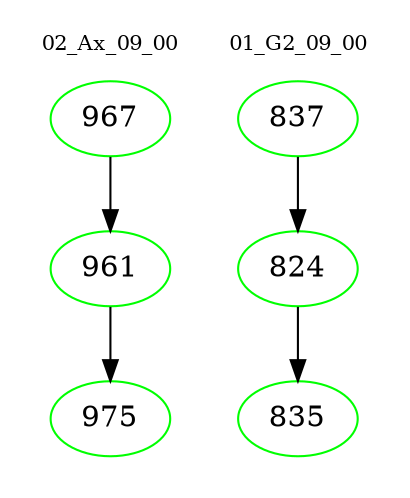 digraph{
subgraph cluster_0 {
color = white
label = "02_Ax_09_00";
fontsize=10;
T0_967 [label="967", color="green"]
T0_967 -> T0_961 [color="black"]
T0_961 [label="961", color="green"]
T0_961 -> T0_975 [color="black"]
T0_975 [label="975", color="green"]
}
subgraph cluster_1 {
color = white
label = "01_G2_09_00";
fontsize=10;
T1_837 [label="837", color="green"]
T1_837 -> T1_824 [color="black"]
T1_824 [label="824", color="green"]
T1_824 -> T1_835 [color="black"]
T1_835 [label="835", color="green"]
}
}
